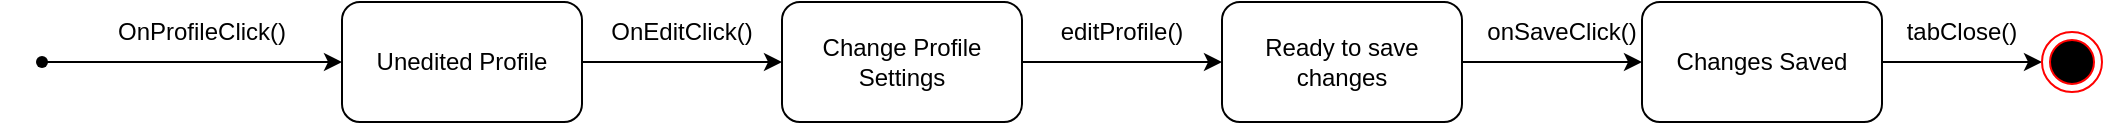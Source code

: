 <mxfile version="15.9.6" type="github">
  <diagram id="1jG6YhnEVMwbhHCZkinu" name="Page-1">
    <mxGraphModel dx="1038" dy="536" grid="1" gridSize="10" guides="1" tooltips="1" connect="1" arrows="1" fold="1" page="1" pageScale="1" pageWidth="850" pageHeight="1100" math="0" shadow="0">
      <root>
        <mxCell id="0" />
        <mxCell id="1" parent="0" />
        <mxCell id="sCLjDqaQwBvwFeWvP5Kd-3" style="edgeStyle=orthogonalEdgeStyle;rounded=0;orthogonalLoop=1;jettySize=auto;html=1;entryX=0;entryY=0.5;entryDx=0;entryDy=0;" parent="1" source="sCLjDqaQwBvwFeWvP5Kd-1" target="sCLjDqaQwBvwFeWvP5Kd-2" edge="1">
          <mxGeometry relative="1" as="geometry" />
        </mxCell>
        <mxCell id="sCLjDqaQwBvwFeWvP5Kd-1" value="" style="shape=waypoint;sketch=0;fillStyle=solid;size=6;pointerEvents=1;points=[];fillColor=none;resizable=0;rotatable=0;perimeter=centerPerimeter;snapToPoint=1;" parent="1" vertex="1">
          <mxGeometry y="350" width="40" height="40" as="geometry" />
        </mxCell>
        <mxCell id="sCLjDqaQwBvwFeWvP5Kd-6" style="edgeStyle=orthogonalEdgeStyle;rounded=0;orthogonalLoop=1;jettySize=auto;html=1;" parent="1" source="sCLjDqaQwBvwFeWvP5Kd-2" edge="1">
          <mxGeometry relative="1" as="geometry">
            <mxPoint x="390" y="370" as="targetPoint" />
          </mxGeometry>
        </mxCell>
        <mxCell id="sCLjDqaQwBvwFeWvP5Kd-2" value="Unedited Profile" style="rounded=1;whiteSpace=wrap;html=1;" parent="1" vertex="1">
          <mxGeometry x="170" y="340" width="120" height="60" as="geometry" />
        </mxCell>
        <mxCell id="sCLjDqaQwBvwFeWvP5Kd-5" value="OnProfileClick()" style="text;html=1;strokeColor=none;fillColor=none;align=center;verticalAlign=middle;whiteSpace=wrap;rounded=0;" parent="1" vertex="1">
          <mxGeometry x="70" y="340" width="60" height="30" as="geometry" />
        </mxCell>
        <mxCell id="sCLjDqaQwBvwFeWvP5Kd-7" value="OnEditClick()" style="text;html=1;strokeColor=none;fillColor=none;align=center;verticalAlign=middle;whiteSpace=wrap;rounded=0;" parent="1" vertex="1">
          <mxGeometry x="310" y="340" width="60" height="30" as="geometry" />
        </mxCell>
        <mxCell id="sCLjDqaQwBvwFeWvP5Kd-9" style="edgeStyle=orthogonalEdgeStyle;rounded=0;orthogonalLoop=1;jettySize=auto;html=1;" parent="1" source="sCLjDqaQwBvwFeWvP5Kd-8" edge="1">
          <mxGeometry relative="1" as="geometry">
            <mxPoint x="610" y="370" as="targetPoint" />
          </mxGeometry>
        </mxCell>
        <mxCell id="sCLjDqaQwBvwFeWvP5Kd-8" value="Change Profile Settings" style="rounded=1;whiteSpace=wrap;html=1;" parent="1" vertex="1">
          <mxGeometry x="390" y="340" width="120" height="60" as="geometry" />
        </mxCell>
        <mxCell id="sCLjDqaQwBvwFeWvP5Kd-10" value="editProfile()" style="text;html=1;strokeColor=none;fillColor=none;align=center;verticalAlign=middle;whiteSpace=wrap;rounded=0;" parent="1" vertex="1">
          <mxGeometry x="530" y="340" width="60" height="30" as="geometry" />
        </mxCell>
        <mxCell id="sCLjDqaQwBvwFeWvP5Kd-12" style="edgeStyle=orthogonalEdgeStyle;rounded=0;orthogonalLoop=1;jettySize=auto;html=1;" parent="1" source="sCLjDqaQwBvwFeWvP5Kd-11" edge="1">
          <mxGeometry relative="1" as="geometry">
            <mxPoint x="820" y="370" as="targetPoint" />
          </mxGeometry>
        </mxCell>
        <mxCell id="sCLjDqaQwBvwFeWvP5Kd-11" value="Ready to save changes" style="rounded=1;whiteSpace=wrap;html=1;" parent="1" vertex="1">
          <mxGeometry x="610" y="340" width="120" height="60" as="geometry" />
        </mxCell>
        <mxCell id="sCLjDqaQwBvwFeWvP5Kd-13" value="onSaveClick()" style="text;html=1;strokeColor=none;fillColor=none;align=center;verticalAlign=middle;whiteSpace=wrap;rounded=0;" parent="1" vertex="1">
          <mxGeometry x="750" y="340" width="60" height="30" as="geometry" />
        </mxCell>
        <mxCell id="sCLjDqaQwBvwFeWvP5Kd-15" style="edgeStyle=orthogonalEdgeStyle;rounded=0;orthogonalLoop=1;jettySize=auto;html=1;" parent="1" source="sCLjDqaQwBvwFeWvP5Kd-14" edge="1">
          <mxGeometry relative="1" as="geometry">
            <mxPoint x="1020" y="370" as="targetPoint" />
          </mxGeometry>
        </mxCell>
        <mxCell id="sCLjDqaQwBvwFeWvP5Kd-14" value="Changes Saved" style="rounded=1;whiteSpace=wrap;html=1;" parent="1" vertex="1">
          <mxGeometry x="820" y="340" width="120" height="60" as="geometry" />
        </mxCell>
        <mxCell id="sCLjDqaQwBvwFeWvP5Kd-16" value="tabClose()" style="text;html=1;strokeColor=none;fillColor=none;align=center;verticalAlign=middle;whiteSpace=wrap;rounded=0;" parent="1" vertex="1">
          <mxGeometry x="950" y="340" width="60" height="30" as="geometry" />
        </mxCell>
        <mxCell id="oj9lmapepEcUcd6Swkja-1" value="" style="ellipse;html=1;shape=endState;fillColor=#000000;strokeColor=#ff0000;" vertex="1" parent="1">
          <mxGeometry x="1020" y="355" width="30" height="30" as="geometry" />
        </mxCell>
      </root>
    </mxGraphModel>
  </diagram>
</mxfile>

